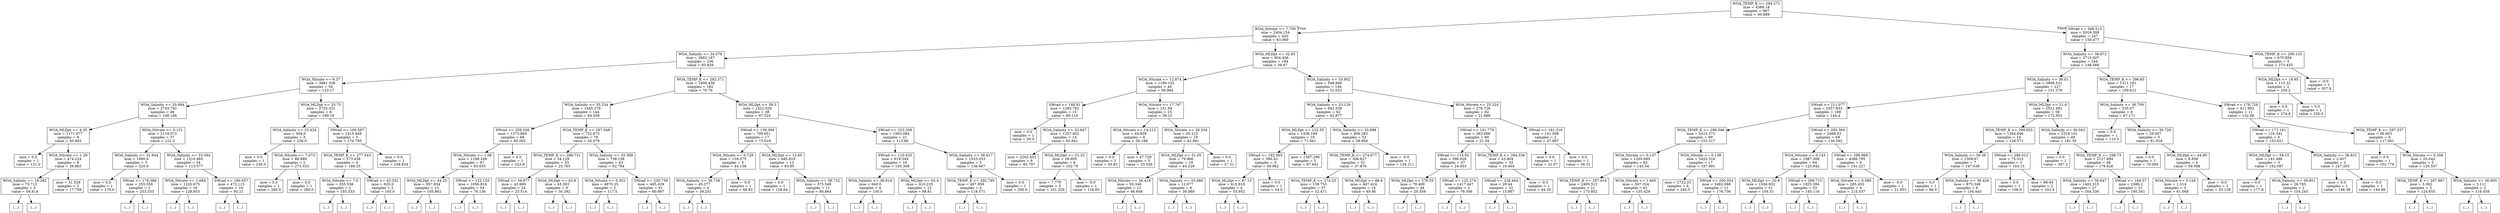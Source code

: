 digraph Tree {
node [shape=box] ;
0 [label="WOA_TEMP_K <= 294.271\nmse = 4389.18\nsamples = 667\nvalue = 95.889"] ;
1 [label="WOA_Nitrate <= 7.709\nmse = 2404.154\nsamples = 420\nvalue = 63.069"] ;
0 -> 1 [labeldistance=2.5, labelangle=45, headlabel="True"] ;
2 [label="WOA_Salinity <= 34.079\nmse = 2683.187\nsamples = 236\nvalue = 83.826"] ;
1 -> 2 ;
3 [label="WOA_Nitrate <= 6.37\nmse = 3881.358\nsamples = 54\nvalue = 123.17"] ;
2 -> 3 ;
4 [label="WOA_Salinity <= 20.994\nmse = 2743.792\nsamples = 46\nvalue = 108.166"] ;
3 -> 4 ;
5 [label="WOA_MLDpt <= 4.35\nmse = 1171.677\nsamples = 9\nvalue = 50.683"] ;
4 -> 5 ;
6 [label="mse = 0.0\nsamples = 1\nvalue = 121.0"] ;
5 -> 6 ;
7 [label="WOA_Nitrate <= 1.29\nmse = 474.224\nsamples = 8\nvalue = 39.865"] ;
5 -> 7 ;
8 [label="WOA_Salinity <= 18.282\nmse = 75.713\nsamples = 5\nvalue = 58.814"] ;
7 -> 8 ;
9 [label="(...)"] ;
8 -> 9 ;
14 [label="(...)"] ;
8 -> 14 ;
15 [label="mse = 31.529\nsamples = 3\nvalue = 17.758"] ;
7 -> 15 ;
16 [label="WOA_Nitrate <= 0.121\nmse = 2118.072\nsamples = 37\nvalue = 122.3"] ;
4 -> 16 ;
17 [label="WOA_Salinity <= 31.844\nmse = 1880.0\nsamples = 3\nvalue = 220.0"] ;
16 -> 17 ;
18 [label="mse = 0.0\nsamples = 1\nvalue = 170.0"] ;
17 -> 18 ;
19 [label="SWrad <= 178.386\nmse = 355.556\nsamples = 2\nvalue = 253.333"] ;
17 -> 19 ;
20 [label="(...)"] ;
19 -> 20 ;
21 [label="(...)"] ;
19 -> 21 ;
22 [label="WOA_Salinity <= 33.594\nmse = 1210.985\nsamples = 34\nvalue = 113.577"] ;
16 -> 22 ;
23 [label="WOA_Nitrate <= 1.684\nmse = 1220.675\nsamples = 18\nvalue = 128.853"] ;
22 -> 23 ;
24 [label="(...)"] ;
23 -> 24 ;
33 [label="(...)"] ;
23 -> 33 ;
56 [label="SWrad <= 186.657\nmse = 472.115\nsamples = 16\nvalue = 93.21"] ;
22 -> 56 ;
57 [label="(...)"] ;
56 -> 57 ;
72 [label="(...)"] ;
56 -> 72 ;
81 [label="WOA_MLDpt <= 25.75\nmse = 2725.331\nsamples = 8\nvalue = 199.19"] ;
3 -> 81 ;
82 [label="WOA_Salinity <= 33.424\nmse = 504.0\nsamples = 3\nvalue = 256.0"] ;
81 -> 82 ;
83 [label="mse = 0.0\nsamples = 1\nvalue = 230.0"] ;
82 -> 83 ;
84 [label="WOA_Nitrate <= 7.073\nmse = 88.889\nsamples = 2\nvalue = 273.333"] ;
82 -> 84 ;
85 [label="mse = 0.0\nsamples = 1\nvalue = 260.0"] ;
84 -> 85 ;
86 [label="mse = 0.0\nsamples = 1\nvalue = 280.0"] ;
84 -> 86 ;
87 [label="SWrad <= 100.587\nmse = 1415.449\nsamples = 5\nvalue = 170.785"] ;
81 -> 87 ;
88 [label="WOA_TEMP_K <= 277.543\nmse = 573.438\nsamples = 4\nvalue = 186.25"] ;
87 -> 88 ;
89 [label="WOA_Nitrate <= 7.0\nmse = 355.556\nsamples = 2\nvalue = 193.333"] ;
88 -> 89 ;
90 [label="(...)"] ;
89 -> 90 ;
91 [label="(...)"] ;
89 -> 91 ;
92 [label="SWrad <= 43.332\nmse = 625.0\nsamples = 2\nvalue = 165.0"] ;
88 -> 92 ;
93 [label="(...)"] ;
92 -> 93 ;
94 [label="(...)"] ;
92 -> 94 ;
95 [label="mse = 0.0\nsamples = 1\nvalue = 108.924"] ;
87 -> 95 ;
96 [label="WOA_TEMP_K <= 292.371\nmse = 1600.438\nsamples = 182\nvalue = 70.76"] ;
2 -> 96 ;
97 [label="WOA_Salinity <= 35.234\nmse = 1445.278\nsamples = 144\nvalue = 64.038"] ;
96 -> 97 ;
98 [label="SWrad <= 256.326\nmse = 1373.864\nsamples = 68\nvalue = 85.002"] ;
97 -> 98 ;
99 [label="WOA_Nitrate <= 1.06\nmse = 1198.349\nsamples = 67\nvalue = 83.655"] ;
98 -> 99 ;
100 [label="WOA_MLDpt <= 44.25\nmse = 957.834\nsamples = 13\nvalue = 105.862"] ;
99 -> 100 ;
101 [label="(...)"] ;
100 -> 101 ;
118 [label="(...)"] ;
100 -> 118 ;
119 [label="SWrad <= 122.155\nmse = 1056.816\nsamples = 54\nvalue = 76.156"] ;
99 -> 119 ;
120 [label="(...)"] ;
119 -> 120 ;
167 [label="(...)"] ;
119 -> 167 ;
212 [label="mse = 0.0\nsamples = 1\nvalue = 223.8"] ;
98 -> 212 ;
213 [label="WOA_TEMP_K <= 287.548\nmse = 752.975\nsamples = 76\nvalue = 45.079"] ;
97 -> 213 ;
214 [label="WOA_TEMP_K <= 286.731\nmse = 54.129\nsamples = 33\nvalue = 25.765"] ;
213 -> 214 ;
215 [label="SWrad <= 34.977\nmse = 43.909\nsamples = 24\nvalue = 23.514"] ;
214 -> 215 ;
216 [label="(...)"] ;
215 -> 216 ;
217 [label="(...)"] ;
215 -> 217 ;
240 [label="WOA_MLDpt <= 43.8\nmse = 43.303\nsamples = 9\nvalue = 30.392"] ;
214 -> 240 ;
241 [label="(...)"] ;
240 -> 241 ;
246 [label="(...)"] ;
240 -> 246 ;
247 [label="WOA_Salinity <= 35.389\nmse = 738.158\nsamples = 43\nvalue = 62.784"] ;
213 -> 247 ;
248 [label="WOA_Nitrate <= 0.352\nmse = 4970.25\nsamples = 2\nvalue = 117.5"] ;
247 -> 248 ;
249 [label="(...)"] ;
248 -> 249 ;
250 [label="(...)"] ;
248 -> 250 ;
251 [label="SWrad <= 230.739\nmse = 485.429\nsamples = 41\nvalue = 60.897"] ;
247 -> 251 ;
252 [label="(...)"] ;
251 -> 252 ;
291 [label="(...)"] ;
251 -> 291 ;
316 [label="WOA_MLDpt <= 59.3\nmse = 1322.026\nsamples = 38\nvalue = 97.524"] ;
96 -> 316 ;
317 [label="SWrad <= 139.394\nmse = 709.651\nsamples = 17\nvalue = 73.019"] ;
316 -> 317 ;
318 [label="WOA_Nitrate <= 0.728\nmse = 159.575\nsamples = 5\nvalue = 44.138"] ;
317 -> 318 ;
319 [label="WOA_Salinity <= 36.738\nmse = 45.277\nsamples = 4\nvalue = 39.201"] ;
318 -> 319 ;
320 [label="(...)"] ;
319 -> 320 ;
323 [label="(...)"] ;
319 -> 323 ;
326 [label="mse = -0.0\nsamples = 1\nvalue = 68.82"] ;
318 -> 326 ;
327 [label="WOA_MLDpt <= 12.65\nmse = 485.818\nsamples = 12\nvalue = 83.85"] ;
317 -> 327 ;
328 [label="mse = 0.0\nsamples = 1\nvalue = 128.64"] ;
327 -> 328 ;
329 [label="WOA_Salinity <= 36.732\nmse = 375.548\nsamples = 11\nvalue = 80.864"] ;
327 -> 329 ;
330 [label="(...)"] ;
329 -> 330 ;
347 [label="(...)"] ;
329 -> 347 ;
348 [label="SWrad <= 233.209\nmse = 1063.084\nsamples = 21\nvalue = 113.86"] ;
316 -> 348 ;
349 [label="SWrad <= 110.633\nmse = 618.549\nsamples = 16\nvalue = 105.308"] ;
348 -> 349 ;
350 [label="WOA_Salinity <= 36.614\nmse = 640.0\nsamples = 4\nvalue = 130.0"] ;
349 -> 350 ;
351 [label="(...)"] ;
350 -> 351 ;
352 [label="(...)"] ;
350 -> 352 ;
353 [label="WOA_MLDpt <= 93.4\nmse = 410.235\nsamples = 12\nvalue = 98.81"] ;
349 -> 353 ;
354 [label="(...)"] ;
353 -> 354 ;
355 [label="(...)"] ;
353 -> 355 ;
368 [label="WOA_Salinity <= 36.617\nmse = 1533.333\nsamples = 5\nvalue = 136.667"] ;
348 -> 368 ;
369 [label="WOA_TEMP_K <= 292.795\nmse = 497.959\nsamples = 4\nvalue = 118.571"] ;
368 -> 369 ;
370 [label="(...)"] ;
369 -> 370 ;
371 [label="(...)"] ;
369 -> 371 ;
372 [label="mse = 0.0\nsamples = 1\nvalue = 200.0"] ;
368 -> 372 ;
373 [label="WOA_MLDpt <= 32.65\nmse = 804.406\nsamples = 184\nvalue = 36.67"] ;
1 -> 373 ;
374 [label="WOA_Nitrate <= 12.874\nmse = 1190.102\nsamples = 40\nvalue = 58.964"] ;
373 -> 374 ;
375 [label="SWrad <= 148.81\nmse = 1293.782\nsamples = 15\nvalue = 89.116"] ;
374 -> 375 ;
376 [label="mse = 0.0\nsamples = 1\nvalue = 50.0"] ;
375 -> 376 ;
377 [label="WOA_Salinity <= 33.647\nmse = 1257.402\nsamples = 14\nvalue = 92.841"] ;
375 -> 377 ;
378 [label="mse = 2202.453\nsamples = 8\nvalue = 83.797"] ;
377 -> 378 ;
379 [label="WOA_MLDpt <= 31.25\nmse = 28.905\nsamples = 6\nvalue = 102.79"] ;
377 -> 379 ;
380 [label="mse = 7.779\nsamples = 5\nvalue = 101.229"] ;
379 -> 380 ;
381 [label="mse = -0.0\nsamples = 1\nvalue = 116.83"] ;
379 -> 381 ;
382 [label="WOA_Nitrate <= 17.767\nmse = 131.94\nsamples = 25\nvalue = 39.15"] ;
374 -> 382 ;
383 [label="WOA_Nitrate <= 14.213\nmse = 44.828\nsamples = 6\nvalue = 26.188"] ;
382 -> 383 ;
384 [label="mse = 0.0\nsamples = 1\nvalue = 30.82"] ;
383 -> 384 ;
385 [label="mse = 47.728\nsamples = 5\nvalue = 25.526"] ;
383 -> 385 ;
386 [label="WOA_Nitrate <= 28.334\nmse = 93.215\nsamples = 19\nvalue = 42.991"] ;
382 -> 386 ;
387 [label="WOA_MLDpt <= 31.05\nmse = 79.966\nsamples = 18\nvalue = 44.229"] ;
386 -> 387 ;
388 [label="WOA_Nitrate <= 26.418\nmse = 93.346\nsamples = 12\nvalue = 46.648"] ;
387 -> 388 ;
389 [label="(...)"] ;
388 -> 389 ;
400 [label="(...)"] ;
388 -> 400 ;
401 [label="WOA_Salinity <= 33.686\nmse = 12.677\nsamples = 6\nvalue = 39.089"] ;
387 -> 401 ;
402 [label="(...)"] ;
401 -> 402 ;
411 [label="(...)"] ;
401 -> 411 ;
412 [label="mse = 0.0\nsamples = 1\nvalue = 27.51"] ;
386 -> 412 ;
413 [label="WOA_Salinity <= 33.902\nmse = 548.949\nsamples = 144\nvalue = 31.023"] ;
373 -> 413 ;
414 [label="WOA_Salinity <= 33.129\nmse = 642.539\nsamples = 62\nvalue = 42.877"] ;
413 -> 414 ;
415 [label="WOA_MLDpt <= 122.55\nmse = 1436.169\nsamples = 10\nvalue = 71.941"] ;
414 -> 415 ;
416 [label="SWrad <= 182.565\nmse = 396.43\nsamples = 5\nvalue = 49.962"] ;
415 -> 416 ;
417 [label="WOA_MLDpt <= 67.15\nmse = 415.918\nsamples = 4\nvalue = 53.952"] ;
416 -> 417 ;
418 [label="(...)"] ;
417 -> 418 ;
419 [label="(...)"] ;
417 -> 419 ;
420 [label="mse = 0.0\nsamples = 1\nvalue = 34.0"] ;
416 -> 420 ;
421 [label="mse = 1587.298\nsamples = 5\nvalue = 87.641"] ;
415 -> 421 ;
422 [label="WOA_Salinity <= 33.898\nmse = 406.283\nsamples = 52\nvalue = 38.959"] ;
414 -> 422 ;
423 [label="WOA_TEMP_K <= 274.677\nmse = 306.627\nsamples = 51\nvalue = 37.876"] ;
422 -> 423 ;
424 [label="WOA_TEMP_K <= 274.25\nmse = 139.753\nsamples = 37\nvalue = 32.471"] ;
423 -> 424 ;
425 [label="(...)"] ;
424 -> 425 ;
478 [label="(...)"] ;
424 -> 478 ;
487 [label="WOA_MLDpt <= 88.6\nmse = 467.424\nsamples = 14\nvalue = 49.46"] ;
423 -> 487 ;
488 [label="(...)"] ;
487 -> 488 ;
509 [label="(...)"] ;
487 -> 509 ;
514 [label="mse = -0.0\nsamples = 1\nvalue = 134.211"] ;
422 -> 514 ;
515 [label="WOA_Nitrate <= 25.324\nmse = 276.728\nsamples = 82\nvalue = 21.669"] ;
413 -> 515 ;
516 [label="SWrad <= 141.779\nmse = 263.066\nsamples = 80\nvalue = 21.04"] ;
515 -> 516 ;
517 [label="SWrad <= 115.92\nmse = 396.928\nsamples = 47\nvalue = 24.453"] ;
516 -> 517 ;
518 [label="WOA_MLDpt <= 278.55\nmse = 79.469\nsamples = 44\nvalue = 20.359"] ;
517 -> 518 ;
519 [label="(...)"] ;
518 -> 519 ;
536 [label="(...)"] ;
518 -> 536 ;
563 [label="SWrad <= 125.274\nmse = 1417.447\nsamples = 3\nvalue = 79.306"] ;
517 -> 563 ;
564 [label="(...)"] ;
563 -> 564 ;
565 [label="(...)"] ;
563 -> 565 ;
568 [label="WOA_TEMP_K <= 284.336\nmse = 43.904\nsamples = 33\nvalue = 16.404"] ;
516 -> 568 ;
569 [label="SWrad <= 228.404\nmse = 29.44\nsamples = 32\nvalue = 15.867"] ;
568 -> 569 ;
570 [label="(...)"] ;
569 -> 570 ;
613 [label="(...)"] ;
569 -> 613 ;
624 [label="mse = -0.0\nsamples = 1\nvalue = 44.35"] ;
568 -> 624 ;
625 [label="SWrad <= 161.316\nmse = 141.568\nsamples = 2\nvalue = 47.897"] ;
515 -> 625 ;
626 [label="mse = 0.0\nsamples = 1\nvalue = 31.07"] ;
625 -> 626 ;
627 [label="mse = 0.0\nsamples = 1\nvalue = 56.31"] ;
625 -> 627 ;
628 [label="SWrad <= 306.513\nmse = 2919.308\nsamples = 247\nvalue = 150.477"] ;
0 -> 628 [labeldistance=2.5, labelangle=-45, headlabel="False"] ;
629 [label="WOA_Salinity <= 36.672\nmse = 2715.607\nsamples = 244\nvalue = 148.566"] ;
628 -> 629 ;
630 [label="WOA_Salinity <= 36.01\nmse = 2699.531\nsamples = 227\nvalue = 151.379"] ;
629 -> 630 ;
631 [label="SWrad <= 211.077\nmse = 2557.833\nsamples = 168\nvalue = 144.4"] ;
630 -> 631 ;
632 [label="WOA_TEMP_K <= 299.046\nmse = 2415.372\nsamples = 99\nvalue = 153.217"] ;
631 -> 632 ;
633 [label="WOA_Nitrate <= 0.137\nmse = 1205.685\nsamples = 82\nvalue = 143.34"] ;
632 -> 633 ;
634 [label="WOA_TEMP_K <= 297.016\nmse = 2495.512\nsamples = 21\nvalue = 173.852"] ;
633 -> 634 ;
635 [label="(...)"] ;
634 -> 635 ;
642 [label="(...)"] ;
634 -> 642 ;
655 [label="WOA_Nitrate <= 1.665\nmse = 567.334\nsamples = 61\nvalue = 135.429"] ;
633 -> 655 ;
656 [label="(...)"] ;
655 -> 656 ;
739 [label="(...)"] ;
655 -> 739 ;
740 [label="WOA_Nitrate <= 0.138\nmse = 5452.316\nsamples = 17\nvalue = 197.991"] ;
632 -> 740 ;
741 [label="mse = 2722.25\nsamples = 6\nvalue = 240.5"] ;
740 -> 741 ;
742 [label="SWrad <= 200.924\nmse = 5462.086\nsamples = 11\nvalue = 176.736"] ;
740 -> 742 ;
743 [label="(...)"] ;
742 -> 743 ;
750 [label="(...)"] ;
742 -> 750 ;
755 [label="SWrad <= 293.364\nmse = 2468.53\nsamples = 69\nvalue = 130.592"] ;
631 -> 755 ;
756 [label="WOA_Nitrate <= 0.143\nmse = 1987.306\nsamples = 64\nvalue = 125.642"] ;
755 -> 756 ;
757 [label="WOA_MLDpt <= 20.9\nmse = 1304.932\nsamples = 31\nvalue = 104.51"] ;
756 -> 757 ;
758 [label="(...)"] ;
757 -> 758 ;
767 [label="(...)"] ;
757 -> 767 ;
814 [label="SWrad <= 269.715\nmse = 1825.394\nsamples = 33\nvalue = 145.116"] ;
756 -> 814 ;
815 [label="(...)"] ;
814 -> 815 ;
874 [label="(...)"] ;
814 -> 874 ;
879 [label="SWrad <= 299.969\nmse = 4386.795\nsamples = 5\nvalue = 191.227"] ;
755 -> 879 ;
880 [label="WOA_Nitrate <= 0.586\nmse = 285.452\nsamples = 4\nvalue = 215.537"] ;
879 -> 880 ;
881 [label="(...)"] ;
880 -> 881 ;
884 [label="(...)"] ;
880 -> 884 ;
885 [label="mse = -0.0\nsamples = 1\nvalue = 21.053"] ;
879 -> 885 ;
886 [label="WOA_MLDpt <= 21.0\nmse = 2521.482\nsamples = 59\nvalue = 172.953"] ;
630 -> 886 ;
887 [label="WOA_TEMP_K <= 299.925\nmse = 1264.646\nsamples = 10\nvalue = 128.571"] ;
886 -> 887 ;
888 [label="WOA_Salinity <= 36.36\nmse = 1308.67\nsamples = 7\nvalue = 147.638"] ;
887 -> 888 ;
889 [label="mse = 0.0\nsamples = 1\nvalue = 86.0"] ;
888 -> 889 ;
890 [label="WOA_Salinity <= 36.426\nmse = 875.348\nsamples = 6\nvalue = 156.443"] ;
888 -> 890 ;
891 [label="(...)"] ;
890 -> 891 ;
892 [label="(...)"] ;
890 -> 892 ;
899 [label="SWrad <= 288.012\nmse = 75.012\nsamples = 3\nvalue = 103.15"] ;
887 -> 899 ;
900 [label="mse = 0.0\nsamples = 1\nvalue = 106.9"] ;
899 -> 900 ;
901 [label="mse = 86.64\nsamples = 2\nvalue = 102.4"] ;
899 -> 901 ;
902 [label="WOA_Salinity <= 36.043\nmse = 2316.101\nsamples = 49\nvalue = 181.35"] ;
886 -> 902 ;
903 [label="mse = 0.0\nsamples = 1\nvalue = 307.2"] ;
902 -> 903 ;
904 [label="WOA_TEMP_K <= 298.73\nmse = 2127.894\nsamples = 48\nvalue = 179.626"] ;
902 -> 904 ;
905 [label="WOA_Salinity <= 36.647\nmse = 1402.515\nsamples = 27\nvalue = 164.336"] ;
904 -> 905 ;
906 [label="(...)"] ;
905 -> 906 ;
931 [label="(...)"] ;
905 -> 931 ;
932 [label="SWrad <= 164.57\nmse = 2386.2\nsamples = 21\nvalue = 195.341"] ;
904 -> 932 ;
933 [label="(...)"] ;
932 -> 933 ;
934 [label="(...)"] ;
932 -> 934 ;
951 [label="WOA_TEMP_K <= 296.65\nmse = 1311.181\nsamples = 17\nvalue = 109.612"] ;
629 -> 951 ;
952 [label="WOA_Salinity <= 36.709\nmse = 255.07\nsamples = 6\nvalue = 67.171"] ;
951 -> 952 ;
953 [label="mse = 0.0\nsamples = 1\nvalue = 110.0"] ;
952 -> 953 ;
954 [label="WOA_Salinity <= 36.728\nmse = 29.007\nsamples = 5\nvalue = 61.818"] ;
952 -> 954 ;
955 [label="mse = 0.0\nsamples = 1\nvalue = 70.009"] ;
954 -> 955 ;
956 [label="WOA_MLDpt <= 44.95\nmse = 8.858\nsamples = 4\nvalue = 59.088"] ;
954 -> 956 ;
957 [label="WOA_Nitrate <= 0.129\nmse = 1.514\nsamples = 3\nvalue = 61.068"] ;
956 -> 957 ;
958 [label="(...)"] ;
957 -> 958 ;
959 [label="(...)"] ;
957 -> 959 ;
960 [label="mse = -0.0\nsamples = 1\nvalue = 55.126"] ;
956 -> 960 ;
961 [label="SWrad <= 178.729\nmse = 411.902\nsamples = 11\nvalue = 132.08"] ;
951 -> 961 ;
962 [label="SWrad <= 171.161\nmse = 116.342\nsamples = 5\nvalue = 153.621"] ;
961 -> 962 ;
963 [label="WOA_MLDpt <= 59.15\nmse = 142.486\nsamples = 3\nvalue = 162.097"] ;
962 -> 963 ;
964 [label="mse = 0.0\nsamples = 1\nvalue = 177.8"] ;
963 -> 964 ;
965 [label="WOA_Salinity <= 36.851\nmse = 28.783\nsamples = 2\nvalue = 154.245"] ;
963 -> 965 ;
966 [label="(...)"] ;
965 -> 966 ;
967 [label="(...)"] ;
965 -> 967 ;
968 [label="WOA_Salinity <= 36.831\nmse = 2.457\nsamples = 2\nvalue = 147.265"] ;
962 -> 968 ;
969 [label="mse = 0.0\nsamples = 1\nvalue = 146.36"] ;
968 -> 969 ;
970 [label="mse = -0.0\nsamples = 1\nvalue = 149.98"] ;
968 -> 970 ;
971 [label="WOA_TEMP_K <= 297.337\nmse = 66.603\nsamples = 6\nvalue = 117.001"] ;
961 -> 971 ;
972 [label="mse = 0.0\nsamples = 1\nvalue = 102.779"] ;
971 -> 972 ;
973 [label="WOA_Nitrate <= 0.356\nmse = 20.043\nsamples = 5\nvalue = 120.557"] ;
971 -> 973 ;
974 [label="WOA_TEMP_K <= 297.967\nmse = 3.392\nsamples = 3\nvalue = 124.655"] ;
973 -> 974 ;
975 [label="(...)"] ;
974 -> 975 ;
976 [label="(...)"] ;
974 -> 976 ;
979 [label="WOA_Salinity <= 36.905\nmse = 3.111\nsamples = 2\nvalue = 116.459"] ;
973 -> 979 ;
980 [label="(...)"] ;
979 -> 980 ;
981 [label="(...)"] ;
979 -> 981 ;
982 [label="WOA_TEMP_K <= 299.133\nmse = 670.856\nsamples = 3\nvalue = 273.433"] ;
628 -> 982 ;
983 [label="WOA_MLDpt <= 19.95\nmse = 115.32\nsamples = 2\nvalue = 256.2"] ;
982 -> 983 ;
984 [label="mse = 0.0\nsamples = 1\nvalue = 274.8"] ;
983 -> 984 ;
985 [label="mse = 0.0\nsamples = 1\nvalue = 250.0"] ;
983 -> 985 ;
986 [label="mse = -0.0\nsamples = 1\nvalue = 307.9"] ;
982 -> 986 ;
}